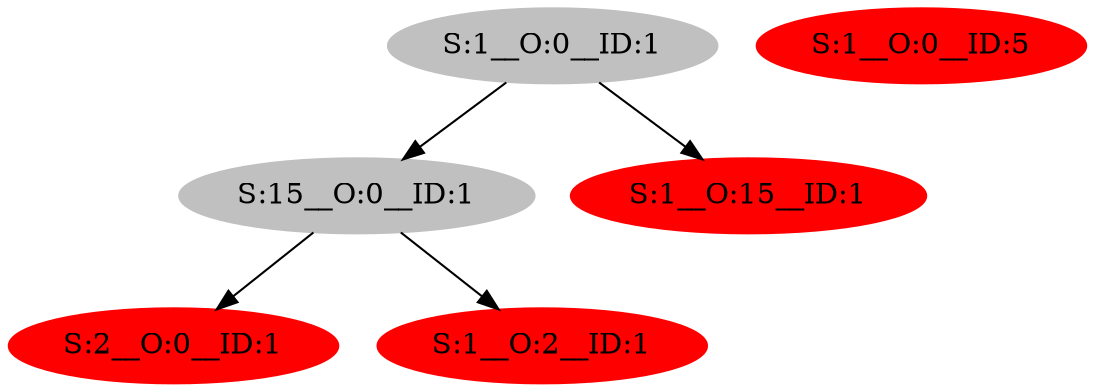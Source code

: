 strict digraph  {
0 [color=grey, label="S:1__O:0__ID:1", style=filled];
1 [color=grey, label="S:15__O:0__ID:1", style=filled];
2 [color=red, label="S:2__O:0__ID:1", style=filled];
3 [color=red, label="S:1__O:2__ID:1", style=filled];
4 [color=red, label="S:1__O:15__ID:1", style=filled];
5 [color=red, label="S:1__O:0__ID:5", style=filled];
0 -> 1;
0 -> 4;
1 -> 2;
1 -> 3;
}
